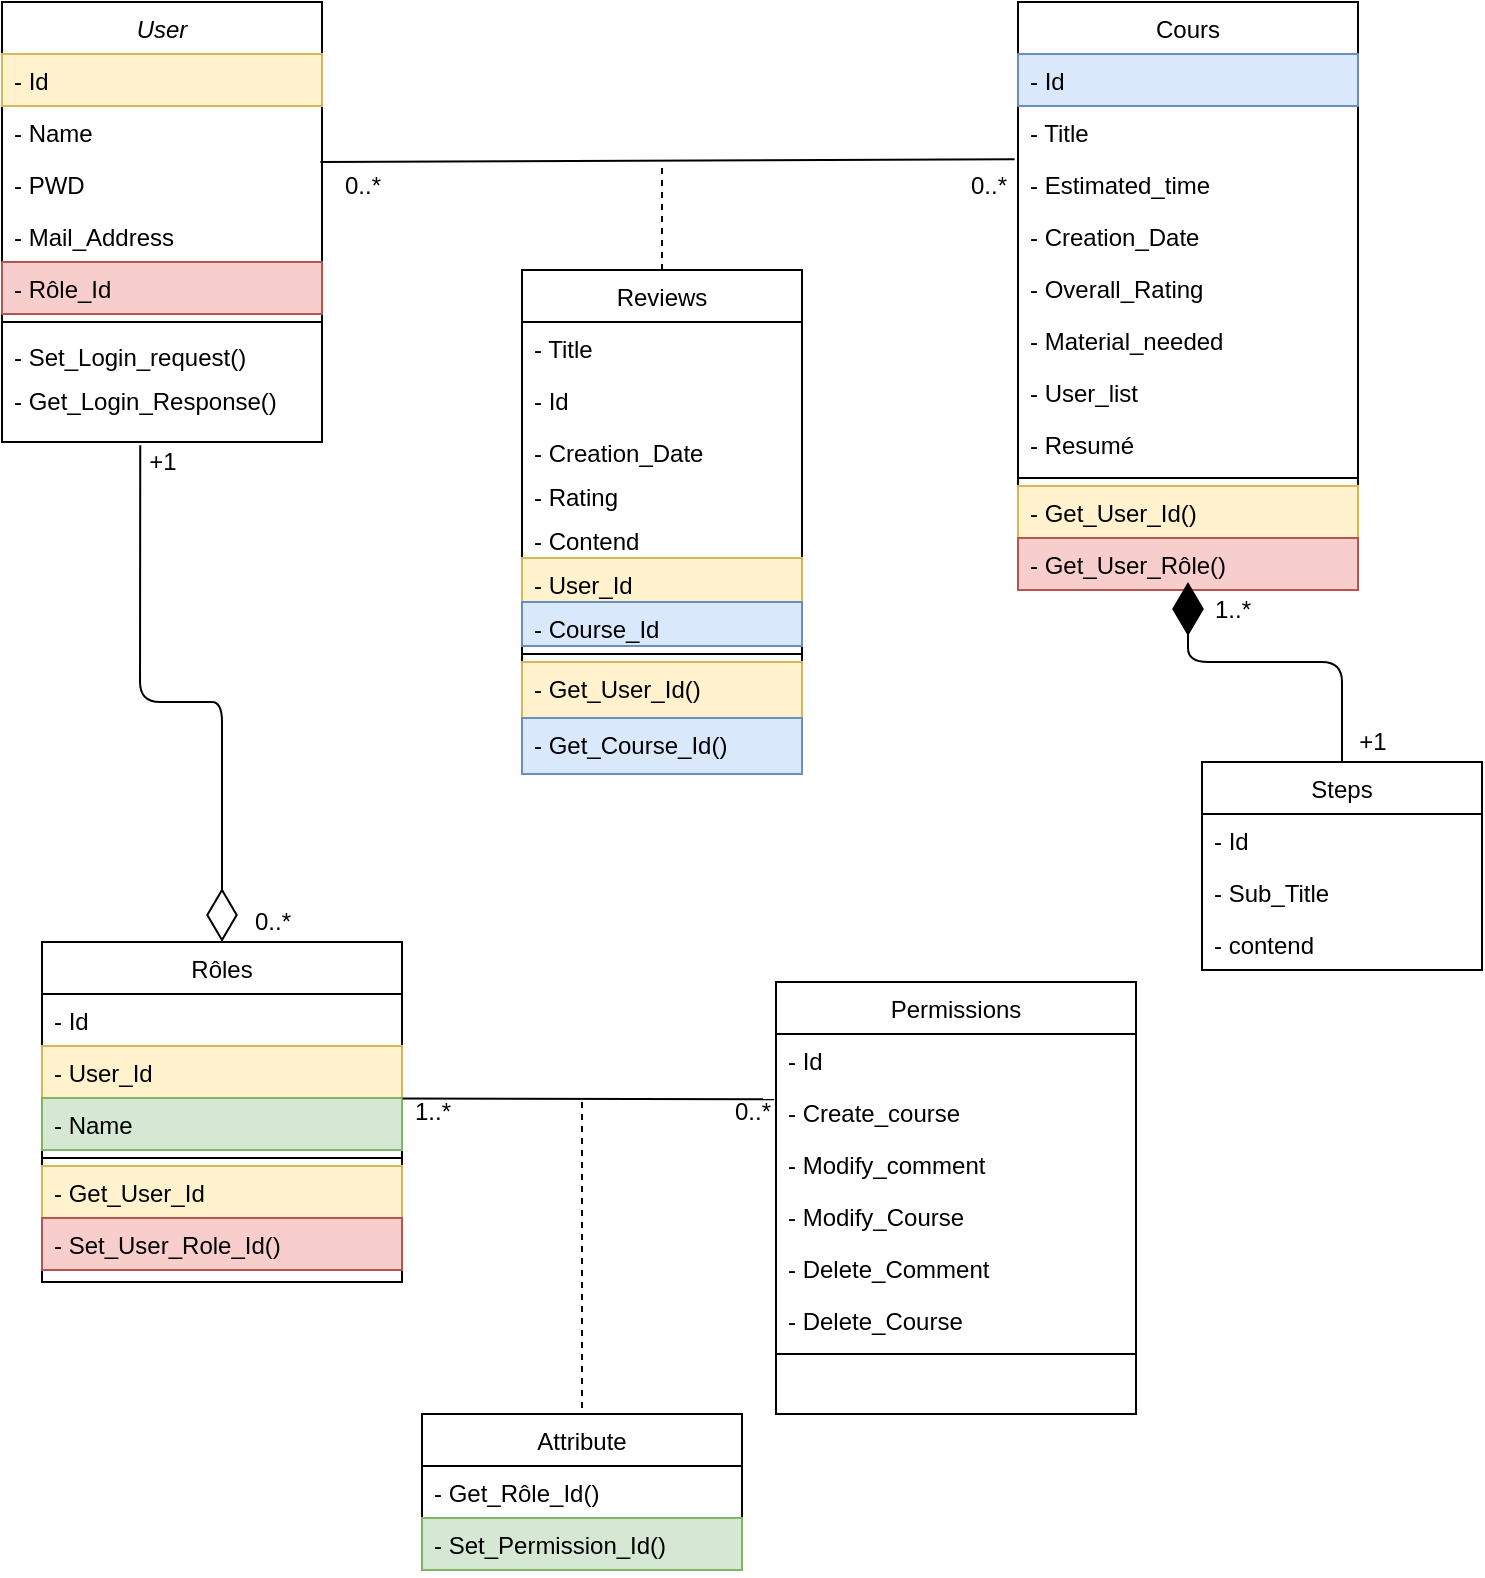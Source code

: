 <mxfile version="12.3.2" type="device" pages="1"><diagram id="C5RBs43oDa-KdzZeNtuy" name="Diagramme de Classe"><mxGraphModel dx="1362" dy="816" grid="1" gridSize="10" guides="1" tooltips="1" connect="1" arrows="1" fold="1" page="1" pageScale="1" pageWidth="827" pageHeight="1169" math="0" shadow="0"><root><mxCell id="WIyWlLk6GJQsqaUBKTNV-0"/><mxCell id="WIyWlLk6GJQsqaUBKTNV-1" parent="WIyWlLk6GJQsqaUBKTNV-0"/><mxCell id="zkfFHV4jXpPFQw0GAbJ--0" value="User" style="swimlane;fontStyle=2;align=center;verticalAlign=top;childLayout=stackLayout;horizontal=1;startSize=26;horizontalStack=0;resizeParent=1;resizeLast=0;collapsible=1;marginBottom=0;rounded=0;shadow=0;strokeWidth=1;" parent="WIyWlLk6GJQsqaUBKTNV-1" vertex="1"><mxGeometry x="60" y="120" width="160" height="220" as="geometry"><mxRectangle x="230" y="140" width="160" height="26" as="alternateBounds"/></mxGeometry></mxCell><mxCell id="Qwyz7CMrIBf7fHh7SgNk-24" value="- Id" style="text;align=left;verticalAlign=top;spacingLeft=4;spacingRight=4;overflow=hidden;rotatable=0;points=[[0,0.5],[1,0.5]];portConstraint=eastwest;rounded=0;shadow=0;html=0;fillColor=#fff2cc;strokeColor=#d6b656;" parent="zkfFHV4jXpPFQw0GAbJ--0" vertex="1"><mxGeometry y="26" width="160" height="26" as="geometry"/></mxCell><mxCell id="zkfFHV4jXpPFQw0GAbJ--1" value="- Name" style="text;align=left;verticalAlign=top;spacingLeft=4;spacingRight=4;overflow=hidden;rotatable=0;points=[[0,0.5],[1,0.5]];portConstraint=eastwest;" parent="zkfFHV4jXpPFQw0GAbJ--0" vertex="1"><mxGeometry y="52" width="160" height="26" as="geometry"/></mxCell><mxCell id="zkfFHV4jXpPFQw0GAbJ--2" value="- PWD" style="text;align=left;verticalAlign=top;spacingLeft=4;spacingRight=4;overflow=hidden;rotatable=0;points=[[0,0.5],[1,0.5]];portConstraint=eastwest;rounded=0;shadow=0;html=0;" parent="zkfFHV4jXpPFQw0GAbJ--0" vertex="1"><mxGeometry y="78" width="160" height="26" as="geometry"/></mxCell><mxCell id="zkfFHV4jXpPFQw0GAbJ--3" value="- Mail_Address" style="text;align=left;verticalAlign=top;spacingLeft=4;spacingRight=4;overflow=hidden;rotatable=0;points=[[0,0.5],[1,0.5]];portConstraint=eastwest;rounded=0;shadow=0;html=0;" parent="zkfFHV4jXpPFQw0GAbJ--0" vertex="1"><mxGeometry y="104" width="160" height="26" as="geometry"/></mxCell><mxCell id="Qwyz7CMrIBf7fHh7SgNk-62" value="- Rôle_Id" style="text;align=left;verticalAlign=top;spacingLeft=4;spacingRight=4;overflow=hidden;rotatable=0;points=[[0,0.5],[1,0.5]];portConstraint=eastwest;rounded=0;shadow=0;html=0;fillColor=#f8cecc;strokeColor=#b85450;" parent="zkfFHV4jXpPFQw0GAbJ--0" vertex="1"><mxGeometry y="130" width="160" height="26" as="geometry"/></mxCell><mxCell id="zkfFHV4jXpPFQw0GAbJ--4" value="" style="line;html=1;strokeWidth=1;align=left;verticalAlign=middle;spacingTop=-1;spacingLeft=3;spacingRight=3;rotatable=0;labelPosition=right;points=[];portConstraint=eastwest;" parent="zkfFHV4jXpPFQw0GAbJ--0" vertex="1"><mxGeometry y="156" width="160" height="8" as="geometry"/></mxCell><mxCell id="Qwyz7CMrIBf7fHh7SgNk-1" value="- Set_Login_request()" style="text;align=left;verticalAlign=top;spacingLeft=4;spacingRight=4;overflow=hidden;rotatable=0;points=[[0,0.5],[1,0.5]];portConstraint=eastwest;rounded=0;shadow=0;html=0;" parent="zkfFHV4jXpPFQw0GAbJ--0" vertex="1"><mxGeometry y="164" width="160" height="22" as="geometry"/></mxCell><mxCell id="Qwyz7CMrIBf7fHh7SgNk-25" value="- Get_Login_Response()" style="text;align=left;verticalAlign=top;spacingLeft=4;spacingRight=4;overflow=hidden;rotatable=0;points=[[0,0.5],[1,0.5]];portConstraint=eastwest;rounded=0;shadow=0;html=0;" parent="zkfFHV4jXpPFQw0GAbJ--0" vertex="1"><mxGeometry y="186" width="160" height="34" as="geometry"/></mxCell><mxCell id="6jyCWpIYQa26bsGJj5CL-12" value="Steps" style="swimlane;fontStyle=0;childLayout=stackLayout;horizontal=1;startSize=26;fillColor=none;horizontalStack=0;resizeParent=1;resizeParentMax=0;resizeLast=0;collapsible=1;marginBottom=0;" parent="WIyWlLk6GJQsqaUBKTNV-1" vertex="1"><mxGeometry x="660" y="500" width="140" height="104" as="geometry"/></mxCell><mxCell id="6jyCWpIYQa26bsGJj5CL-13" value="- Id" style="text;strokeColor=none;fillColor=none;align=left;verticalAlign=top;spacingLeft=4;spacingRight=4;overflow=hidden;rotatable=0;points=[[0,0.5],[1,0.5]];portConstraint=eastwest;" parent="6jyCWpIYQa26bsGJj5CL-12" vertex="1"><mxGeometry y="26" width="140" height="26" as="geometry"/></mxCell><mxCell id="Qwyz7CMrIBf7fHh7SgNk-20" value="- Sub_Title" style="text;strokeColor=none;fillColor=none;align=left;verticalAlign=top;spacingLeft=4;spacingRight=4;overflow=hidden;rotatable=0;points=[[0,0.5],[1,0.5]];portConstraint=eastwest;" parent="6jyCWpIYQa26bsGJj5CL-12" vertex="1"><mxGeometry y="52" width="140" height="26" as="geometry"/></mxCell><mxCell id="6jyCWpIYQa26bsGJj5CL-14" value="- contend" style="text;strokeColor=none;fillColor=none;align=left;verticalAlign=top;spacingLeft=4;spacingRight=4;overflow=hidden;rotatable=0;points=[[0,0.5],[1,0.5]];portConstraint=eastwest;" parent="6jyCWpIYQa26bsGJj5CL-12" vertex="1"><mxGeometry y="78" width="140" height="26" as="geometry"/></mxCell><mxCell id="6jyCWpIYQa26bsGJj5CL-22" value="Cours" style="swimlane;fontStyle=0;childLayout=stackLayout;horizontal=1;startSize=26;fillColor=none;horizontalStack=0;resizeParent=1;resizeParentMax=0;resizeLast=0;collapsible=1;marginBottom=0;" parent="WIyWlLk6GJQsqaUBKTNV-1" vertex="1"><mxGeometry x="568" y="120" width="170" height="294" as="geometry"/></mxCell><mxCell id="t-VVeos40E72bA8IC3u8-10" value="- Id" style="text;strokeColor=#6c8ebf;fillColor=#dae8fc;align=left;verticalAlign=top;spacingLeft=4;spacingRight=4;overflow=hidden;rotatable=0;points=[[0,0.5],[1,0.5]];portConstraint=eastwest;" parent="6jyCWpIYQa26bsGJj5CL-22" vertex="1"><mxGeometry y="26" width="170" height="26" as="geometry"/></mxCell><mxCell id="t-VVeos40E72bA8IC3u8-4" value="- Title" style="text;strokeColor=none;fillColor=none;align=left;verticalAlign=top;spacingLeft=4;spacingRight=4;overflow=hidden;rotatable=0;points=[[0,0.5],[1,0.5]];portConstraint=eastwest;" parent="6jyCWpIYQa26bsGJj5CL-22" vertex="1"><mxGeometry y="52" width="170" height="26" as="geometry"/></mxCell><mxCell id="t-VVeos40E72bA8IC3u8-5" value="- Estimated_time" style="text;strokeColor=none;fillColor=none;align=left;verticalAlign=top;spacingLeft=4;spacingRight=4;overflow=hidden;rotatable=0;points=[[0,0.5],[1,0.5]];portConstraint=eastwest;" parent="6jyCWpIYQa26bsGJj5CL-22" vertex="1"><mxGeometry y="78" width="170" height="26" as="geometry"/></mxCell><mxCell id="t-VVeos40E72bA8IC3u8-6" value="- Creation_Date" style="text;strokeColor=none;fillColor=none;align=left;verticalAlign=top;spacingLeft=4;spacingRight=4;overflow=hidden;rotatable=0;points=[[0,0.5],[1,0.5]];portConstraint=eastwest;" parent="6jyCWpIYQa26bsGJj5CL-22" vertex="1"><mxGeometry y="104" width="170" height="26" as="geometry"/></mxCell><mxCell id="t-VVeos40E72bA8IC3u8-7" value="- Overall_Rating" style="text;strokeColor=none;fillColor=none;align=left;verticalAlign=top;spacingLeft=4;spacingRight=4;overflow=hidden;rotatable=0;points=[[0,0.5],[1,0.5]];portConstraint=eastwest;" parent="6jyCWpIYQa26bsGJj5CL-22" vertex="1"><mxGeometry y="130" width="170" height="26" as="geometry"/></mxCell><mxCell id="t-VVeos40E72bA8IC3u8-11" value="- Material_needed" style="text;strokeColor=none;fillColor=none;align=left;verticalAlign=top;spacingLeft=4;spacingRight=4;overflow=hidden;rotatable=0;points=[[0,0.5],[1,0.5]];portConstraint=eastwest;" parent="6jyCWpIYQa26bsGJj5CL-22" vertex="1"><mxGeometry y="156" width="170" height="26" as="geometry"/></mxCell><mxCell id="Qwyz7CMrIBf7fHh7SgNk-102" value="- User_list" style="text;strokeColor=none;fillColor=none;align=left;verticalAlign=top;spacingLeft=4;spacingRight=4;overflow=hidden;rotatable=0;points=[[0,0.5],[1,0.5]];portConstraint=eastwest;" parent="6jyCWpIYQa26bsGJj5CL-22" vertex="1"><mxGeometry y="182" width="170" height="26" as="geometry"/></mxCell><mxCell id="Qwyz7CMrIBf7fHh7SgNk-21" value="- Resumé" style="text;strokeColor=none;fillColor=none;align=left;verticalAlign=top;spacingLeft=4;spacingRight=4;overflow=hidden;rotatable=0;points=[[0,0.5],[1,0.5]];portConstraint=eastwest;" parent="6jyCWpIYQa26bsGJj5CL-22" vertex="1"><mxGeometry y="208" width="170" height="26" as="geometry"/></mxCell><mxCell id="Qwyz7CMrIBf7fHh7SgNk-23" value="" style="line;html=1;strokeWidth=1;align=left;verticalAlign=middle;spacingTop=-1;spacingLeft=3;spacingRight=3;rotatable=0;labelPosition=right;points=[];portConstraint=eastwest;" parent="6jyCWpIYQa26bsGJj5CL-22" vertex="1"><mxGeometry y="234" width="170" height="8" as="geometry"/></mxCell><mxCell id="t-VVeos40E72bA8IC3u8-8" value="- Get_User_Id()" style="text;strokeColor=#d6b656;fillColor=#fff2cc;align=left;verticalAlign=top;spacingLeft=4;spacingRight=4;overflow=hidden;rotatable=0;points=[[0,0.5],[1,0.5]];portConstraint=eastwest;" parent="6jyCWpIYQa26bsGJj5CL-22" vertex="1"><mxGeometry y="242" width="170" height="26" as="geometry"/></mxCell><mxCell id="Qwyz7CMrIBf7fHh7SgNk-57" value="- Get_User_Rôle()" style="text;strokeColor=#b85450;fillColor=#f8cecc;align=left;verticalAlign=top;spacingLeft=4;spacingRight=4;overflow=hidden;rotatable=0;points=[[0,0.5],[1,0.5]];portConstraint=eastwest;" parent="6jyCWpIYQa26bsGJj5CL-22" vertex="1"><mxGeometry y="268" width="170" height="26" as="geometry"/></mxCell><mxCell id="Qwyz7CMrIBf7fHh7SgNk-14" value="Reviews" style="swimlane;fontStyle=0;childLayout=stackLayout;horizontal=1;startSize=26;fillColor=none;horizontalStack=0;resizeParent=1;resizeParentMax=0;resizeLast=0;collapsible=1;marginBottom=0;" parent="WIyWlLk6GJQsqaUBKTNV-1" vertex="1"><mxGeometry x="320" y="254" width="140" height="252" as="geometry"/></mxCell><mxCell id="Qwyz7CMrIBf7fHh7SgNk-16" value="- Title" style="text;strokeColor=none;fillColor=none;align=left;verticalAlign=top;spacingLeft=4;spacingRight=4;overflow=hidden;rotatable=0;points=[[0,0.5],[1,0.5]];portConstraint=eastwest;" parent="Qwyz7CMrIBf7fHh7SgNk-14" vertex="1"><mxGeometry y="26" width="140" height="26" as="geometry"/></mxCell><mxCell id="Qwyz7CMrIBf7fHh7SgNk-15" value="- Id" style="text;strokeColor=none;fillColor=none;align=left;verticalAlign=top;spacingLeft=4;spacingRight=4;overflow=hidden;rotatable=0;points=[[0,0.5],[1,0.5]];portConstraint=eastwest;" parent="Qwyz7CMrIBf7fHh7SgNk-14" vertex="1"><mxGeometry y="52" width="140" height="26" as="geometry"/></mxCell><mxCell id="Qwyz7CMrIBf7fHh7SgNk-19" value="- Creation_Date" style="text;strokeColor=none;fillColor=none;align=left;verticalAlign=top;spacingLeft=4;spacingRight=4;overflow=hidden;rotatable=0;points=[[0,0.5],[1,0.5]];portConstraint=eastwest;" parent="Qwyz7CMrIBf7fHh7SgNk-14" vertex="1"><mxGeometry y="78" width="140" height="22" as="geometry"/></mxCell><mxCell id="Qwyz7CMrIBf7fHh7SgNk-17" value="- Rating" style="text;strokeColor=none;fillColor=none;align=left;verticalAlign=top;spacingLeft=4;spacingRight=4;overflow=hidden;rotatable=0;points=[[0,0.5],[1,0.5]];portConstraint=eastwest;" parent="Qwyz7CMrIBf7fHh7SgNk-14" vertex="1"><mxGeometry y="100" width="140" height="22" as="geometry"/></mxCell><mxCell id="Qwyz7CMrIBf7fHh7SgNk-60" value="- Contend" style="text;strokeColor=none;fillColor=none;align=left;verticalAlign=top;spacingLeft=4;spacingRight=4;overflow=hidden;rotatable=0;points=[[0,0.5],[1,0.5]];portConstraint=eastwest;" parent="Qwyz7CMrIBf7fHh7SgNk-14" vertex="1"><mxGeometry y="122" width="140" height="22" as="geometry"/></mxCell><mxCell id="Qwyz7CMrIBf7fHh7SgNk-61" value="- User_Id" style="text;strokeColor=#d6b656;fillColor=#fff2cc;align=left;verticalAlign=top;spacingLeft=4;spacingRight=4;overflow=hidden;rotatable=0;points=[[0,0.5],[1,0.5]];portConstraint=eastwest;" parent="Qwyz7CMrIBf7fHh7SgNk-14" vertex="1"><mxGeometry y="144" width="140" height="22" as="geometry"/></mxCell><mxCell id="Qwyz7CMrIBf7fHh7SgNk-55" value="- Course_Id" style="text;strokeColor=#6c8ebf;fillColor=#dae8fc;align=left;verticalAlign=top;spacingLeft=4;spacingRight=4;overflow=hidden;rotatable=0;points=[[0,0.5],[1,0.5]];portConstraint=eastwest;" parent="Qwyz7CMrIBf7fHh7SgNk-14" vertex="1"><mxGeometry y="166" width="140" height="22" as="geometry"/></mxCell><mxCell id="Qwyz7CMrIBf7fHh7SgNk-56" value="" style="line;html=1;strokeWidth=1;align=left;verticalAlign=middle;spacingTop=-1;spacingLeft=3;spacingRight=3;rotatable=0;labelPosition=right;points=[];portConstraint=eastwest;" parent="Qwyz7CMrIBf7fHh7SgNk-14" vertex="1"><mxGeometry y="188" width="140" height="8" as="geometry"/></mxCell><mxCell id="Qwyz7CMrIBf7fHh7SgNk-59" value="- Get_User_Id()" style="text;strokeColor=#d6b656;fillColor=#fff2cc;align=left;verticalAlign=top;spacingLeft=4;spacingRight=4;overflow=hidden;rotatable=0;points=[[0,0.5],[1,0.5]];portConstraint=eastwest;" parent="Qwyz7CMrIBf7fHh7SgNk-14" vertex="1"><mxGeometry y="196" width="140" height="28" as="geometry"/></mxCell><mxCell id="Qwyz7CMrIBf7fHh7SgNk-18" value="- Get_Course_Id()" style="text;strokeColor=#6c8ebf;fillColor=#dae8fc;align=left;verticalAlign=top;spacingLeft=4;spacingRight=4;overflow=hidden;rotatable=0;points=[[0,0.5],[1,0.5]];portConstraint=eastwest;" parent="Qwyz7CMrIBf7fHh7SgNk-14" vertex="1"><mxGeometry y="224" width="140" height="28" as="geometry"/></mxCell><mxCell id="Qwyz7CMrIBf7fHh7SgNk-26" value="" style="endArrow=none;html=1;exitX=0.995;exitY=0.077;exitDx=0;exitDy=0;exitPerimeter=0;entryX=-0.01;entryY=0.024;entryDx=0;entryDy=0;entryPerimeter=0;" parent="WIyWlLk6GJQsqaUBKTNV-1" source="zkfFHV4jXpPFQw0GAbJ--2" target="t-VVeos40E72bA8IC3u8-5" edge="1"><mxGeometry width="50" height="50" relative="1" as="geometry"><mxPoint x="440" y="240" as="sourcePoint"/><mxPoint x="570" y="198" as="targetPoint"/></mxGeometry></mxCell><mxCell id="Qwyz7CMrIBf7fHh7SgNk-34" value="0..*" style="text;html=1;align=center;verticalAlign=middle;resizable=0;points=[];;autosize=1;" parent="WIyWlLk6GJQsqaUBKTNV-1" vertex="1"><mxGeometry x="225" y="202" width="30" height="20" as="geometry"/></mxCell><mxCell id="Qwyz7CMrIBf7fHh7SgNk-35" value="0..*" style="text;html=1;align=center;verticalAlign=middle;resizable=0;points=[];;autosize=1;" parent="WIyWlLk6GJQsqaUBKTNV-1" vertex="1"><mxGeometry x="538" y="202" width="30" height="20" as="geometry"/></mxCell><mxCell id="Qwyz7CMrIBf7fHh7SgNk-37" value="" style="endArrow=diamondThin;endFill=1;endSize=24;html=1;exitX=0.5;exitY=0;exitDx=0;exitDy=0;entryX=0.5;entryY=0.846;entryDx=0;entryDy=0;entryPerimeter=0;" parent="WIyWlLk6GJQsqaUBKTNV-1" source="6jyCWpIYQa26bsGJj5CL-12" target="Qwyz7CMrIBf7fHh7SgNk-57" edge="1"><mxGeometry width="160" relative="1" as="geometry"><mxPoint x="390" y="400" as="sourcePoint"/><mxPoint x="653" y="420" as="targetPoint"/><Array as="points"><mxPoint x="730" y="450"/><mxPoint x="653" y="450"/></Array></mxGeometry></mxCell><mxCell id="Qwyz7CMrIBf7fHh7SgNk-38" value="+1" style="text;html=1;align=center;verticalAlign=middle;resizable=0;points=[];;autosize=1;" parent="WIyWlLk6GJQsqaUBKTNV-1" vertex="1"><mxGeometry x="730" y="480" width="30" height="20" as="geometry"/></mxCell><mxCell id="Qwyz7CMrIBf7fHh7SgNk-39" value="1..*" style="text;html=1;align=center;verticalAlign=middle;resizable=0;points=[];;autosize=1;" parent="WIyWlLk6GJQsqaUBKTNV-1" vertex="1"><mxGeometry x="660" y="414" width="30" height="20" as="geometry"/></mxCell><mxCell id="Qwyz7CMrIBf7fHh7SgNk-58" value="" style="endArrow=none;dashed=1;html=1;exitX=0.5;exitY=0;exitDx=0;exitDy=0;" parent="WIyWlLk6GJQsqaUBKTNV-1" source="Qwyz7CMrIBf7fHh7SgNk-14" edge="1"><mxGeometry width="50" height="50" relative="1" as="geometry"><mxPoint x="370" y="280" as="sourcePoint"/><mxPoint x="390" y="200" as="targetPoint"/></mxGeometry></mxCell><mxCell id="Qwyz7CMrIBf7fHh7SgNk-63" value="Rôles" style="swimlane;fontStyle=0;align=center;verticalAlign=top;childLayout=stackLayout;horizontal=1;startSize=26;horizontalStack=0;resizeParent=1;resizeLast=0;collapsible=1;marginBottom=0;rounded=0;shadow=0;strokeWidth=1;" parent="WIyWlLk6GJQsqaUBKTNV-1" vertex="1"><mxGeometry x="80" y="590" width="180" height="170" as="geometry"><mxRectangle x="130" y="380" width="160" height="26" as="alternateBounds"/></mxGeometry></mxCell><mxCell id="Qwyz7CMrIBf7fHh7SgNk-64" value="- Id" style="text;align=left;verticalAlign=top;spacingLeft=4;spacingRight=4;overflow=hidden;rotatable=0;points=[[0,0.5],[1,0.5]];portConstraint=eastwest;rounded=0;shadow=0;html=0;" parent="Qwyz7CMrIBf7fHh7SgNk-63" vertex="1"><mxGeometry y="26" width="180" height="26" as="geometry"/></mxCell><mxCell id="Qwyz7CMrIBf7fHh7SgNk-66" value="- User_Id" style="text;align=left;verticalAlign=top;spacingLeft=4;spacingRight=4;overflow=hidden;rotatable=0;points=[[0,0.5],[1,0.5]];portConstraint=eastwest;rounded=0;shadow=0;html=0;fillColor=#fff2cc;strokeColor=#d6b656;" parent="Qwyz7CMrIBf7fHh7SgNk-63" vertex="1"><mxGeometry y="52" width="180" height="26" as="geometry"/></mxCell><mxCell id="Qwyz7CMrIBf7fHh7SgNk-70" value="- Name" style="text;align=left;verticalAlign=top;spacingLeft=4;spacingRight=4;overflow=hidden;rotatable=0;points=[[0,0.5],[1,0.5]];portConstraint=eastwest;rounded=0;shadow=0;html=0;fillColor=#d5e8d4;strokeColor=#82b366;" parent="Qwyz7CMrIBf7fHh7SgNk-63" vertex="1"><mxGeometry y="78" width="180" height="26" as="geometry"/></mxCell><mxCell id="Qwyz7CMrIBf7fHh7SgNk-76" value="" style="line;html=1;strokeWidth=1;align=left;verticalAlign=middle;spacingTop=-1;spacingLeft=3;spacingRight=3;rotatable=0;labelPosition=right;points=[];portConstraint=eastwest;" parent="Qwyz7CMrIBf7fHh7SgNk-63" vertex="1"><mxGeometry y="104" width="180" height="8" as="geometry"/></mxCell><mxCell id="Qwyz7CMrIBf7fHh7SgNk-71" value="- Get_User_Id" style="text;align=left;verticalAlign=top;spacingLeft=4;spacingRight=4;overflow=hidden;rotatable=0;points=[[0,0.5],[1,0.5]];portConstraint=eastwest;rounded=0;shadow=0;html=0;fillColor=#fff2cc;strokeColor=#d6b656;" parent="Qwyz7CMrIBf7fHh7SgNk-63" vertex="1"><mxGeometry y="112" width="180" height="26" as="geometry"/></mxCell><mxCell id="Qwyz7CMrIBf7fHh7SgNk-77" value="- Set_User_Role_Id()" style="text;align=left;verticalAlign=top;spacingLeft=4;spacingRight=4;overflow=hidden;rotatable=0;points=[[0,0.5],[1,0.5]];portConstraint=eastwest;rounded=0;shadow=0;html=0;fillColor=#f8cecc;strokeColor=#b85450;" parent="Qwyz7CMrIBf7fHh7SgNk-63" vertex="1"><mxGeometry y="138" width="180" height="26" as="geometry"/></mxCell><mxCell id="Qwyz7CMrIBf7fHh7SgNk-72" value="" style="endArrow=diamondThin;endFill=0;endSize=24;html=1;exitX=0.432;exitY=1.049;exitDx=0;exitDy=0;entryX=0.5;entryY=0;entryDx=0;entryDy=0;exitPerimeter=0;" parent="WIyWlLk6GJQsqaUBKTNV-1" source="Qwyz7CMrIBf7fHh7SgNk-25" target="Qwyz7CMrIBf7fHh7SgNk-63" edge="1"><mxGeometry width="160" relative="1" as="geometry"><mxPoint x="230" y="540" as="sourcePoint"/><mxPoint x="390" y="540" as="targetPoint"/><Array as="points"><mxPoint x="129" y="470"/><mxPoint x="150" y="470"/><mxPoint x="170" y="470"/></Array></mxGeometry></mxCell><mxCell id="Qwyz7CMrIBf7fHh7SgNk-74" value="0..*" style="text;html=1;align=center;verticalAlign=middle;resizable=0;points=[];;autosize=1;" parent="WIyWlLk6GJQsqaUBKTNV-1" vertex="1"><mxGeometry x="180" y="570" width="30" height="20" as="geometry"/></mxCell><mxCell id="Qwyz7CMrIBf7fHh7SgNk-75" value="+1" style="text;html=1;align=center;verticalAlign=middle;resizable=0;points=[];;autosize=1;" parent="WIyWlLk6GJQsqaUBKTNV-1" vertex="1"><mxGeometry x="125" y="340" width="30" height="20" as="geometry"/></mxCell><mxCell id="Qwyz7CMrIBf7fHh7SgNk-82" value="Permissions" style="swimlane;fontStyle=0;align=center;verticalAlign=top;childLayout=stackLayout;horizontal=1;startSize=26;horizontalStack=0;resizeParent=1;resizeLast=0;collapsible=1;marginBottom=0;rounded=0;shadow=0;strokeWidth=1;" parent="WIyWlLk6GJQsqaUBKTNV-1" vertex="1"><mxGeometry x="447" y="610" width="180" height="216" as="geometry"><mxRectangle x="130" y="380" width="160" height="26" as="alternateBounds"/></mxGeometry></mxCell><mxCell id="Qwyz7CMrIBf7fHh7SgNk-83" value="- Id" style="text;align=left;verticalAlign=top;spacingLeft=4;spacingRight=4;overflow=hidden;rotatable=0;points=[[0,0.5],[1,0.5]];portConstraint=eastwest;rounded=0;shadow=0;html=0;" parent="Qwyz7CMrIBf7fHh7SgNk-82" vertex="1"><mxGeometry y="26" width="180" height="26" as="geometry"/></mxCell><mxCell id="Qwyz7CMrIBf7fHh7SgNk-85" value="- Create_course" style="text;align=left;verticalAlign=top;spacingLeft=4;spacingRight=4;overflow=hidden;rotatable=0;points=[[0,0.5],[1,0.5]];portConstraint=eastwest;rounded=0;shadow=0;html=0;" parent="Qwyz7CMrIBf7fHh7SgNk-82" vertex="1"><mxGeometry y="52" width="180" height="26" as="geometry"/></mxCell><mxCell id="Qwyz7CMrIBf7fHh7SgNk-86" value="- Modify_comment" style="text;align=left;verticalAlign=top;spacingLeft=4;spacingRight=4;overflow=hidden;rotatable=0;points=[[0,0.5],[1,0.5]];portConstraint=eastwest;rounded=0;shadow=0;html=0;" parent="Qwyz7CMrIBf7fHh7SgNk-82" vertex="1"><mxGeometry y="78" width="180" height="26" as="geometry"/></mxCell><mxCell id="Qwyz7CMrIBf7fHh7SgNk-87" value="- Modify_Course" style="text;align=left;verticalAlign=top;spacingLeft=4;spacingRight=4;overflow=hidden;rotatable=0;points=[[0,0.5],[1,0.5]];portConstraint=eastwest;rounded=0;shadow=0;html=0;" parent="Qwyz7CMrIBf7fHh7SgNk-82" vertex="1"><mxGeometry y="104" width="180" height="26" as="geometry"/></mxCell><mxCell id="Qwyz7CMrIBf7fHh7SgNk-88" value="- Delete_Comment" style="text;align=left;verticalAlign=top;spacingLeft=4;spacingRight=4;overflow=hidden;rotatable=0;points=[[0,0.5],[1,0.5]];portConstraint=eastwest;rounded=0;shadow=0;html=0;" parent="Qwyz7CMrIBf7fHh7SgNk-82" vertex="1"><mxGeometry y="130" width="180" height="26" as="geometry"/></mxCell><mxCell id="Qwyz7CMrIBf7fHh7SgNk-89" value="- Delete_Course" style="text;align=left;verticalAlign=top;spacingLeft=4;spacingRight=4;overflow=hidden;rotatable=0;points=[[0,0.5],[1,0.5]];portConstraint=eastwest;rounded=0;shadow=0;html=0;" parent="Qwyz7CMrIBf7fHh7SgNk-82" vertex="1"><mxGeometry y="156" width="180" height="26" as="geometry"/></mxCell><mxCell id="Qwyz7CMrIBf7fHh7SgNk-96" value="" style="line;html=1;strokeWidth=1;align=left;verticalAlign=middle;spacingTop=-1;spacingLeft=3;spacingRight=3;rotatable=0;labelPosition=right;points=[];portConstraint=eastwest;" parent="Qwyz7CMrIBf7fHh7SgNk-82" vertex="1"><mxGeometry y="182" width="180" height="8" as="geometry"/></mxCell><mxCell id="Qwyz7CMrIBf7fHh7SgNk-91" value="" style="endArrow=none;html=1;entryX=-0.005;entryY=0.255;entryDx=0;entryDy=0;entryPerimeter=0;exitX=0.012;exitY=0.162;exitDx=0;exitDy=0;exitPerimeter=0;" parent="WIyWlLk6GJQsqaUBKTNV-1" source="Qwyz7CMrIBf7fHh7SgNk-92" target="Qwyz7CMrIBf7fHh7SgNk-85" edge="1"><mxGeometry width="50" height="50" relative="1" as="geometry"><mxPoint x="410" y="669" as="sourcePoint"/><mxPoint x="576.3" y="208.624" as="targetPoint"/></mxGeometry></mxCell><mxCell id="Qwyz7CMrIBf7fHh7SgNk-92" value="1..*" style="text;html=1;align=center;verticalAlign=middle;resizable=0;points=[];;autosize=1;" parent="WIyWlLk6GJQsqaUBKTNV-1" vertex="1"><mxGeometry x="260" y="665" width="30" height="20" as="geometry"/></mxCell><mxCell id="Qwyz7CMrIBf7fHh7SgNk-93" value="0..*" style="text;html=1;align=center;verticalAlign=middle;resizable=0;points=[];;autosize=1;" parent="WIyWlLk6GJQsqaUBKTNV-1" vertex="1"><mxGeometry x="420" y="665" width="30" height="20" as="geometry"/></mxCell><mxCell id="Qwyz7CMrIBf7fHh7SgNk-97" value="Attribute" style="swimlane;fontStyle=0;childLayout=stackLayout;horizontal=1;startSize=26;fillColor=none;horizontalStack=0;resizeParent=1;resizeParentMax=0;resizeLast=0;collapsible=1;marginBottom=0;" parent="WIyWlLk6GJQsqaUBKTNV-1" vertex="1"><mxGeometry x="270" y="826" width="160" height="78" as="geometry"/></mxCell><mxCell id="Qwyz7CMrIBf7fHh7SgNk-99" value="- Get_Rôle_Id()" style="text;strokeColor=none;fillColor=none;align=left;verticalAlign=top;spacingLeft=4;spacingRight=4;overflow=hidden;rotatable=0;points=[[0,0.5],[1,0.5]];portConstraint=eastwest;" parent="Qwyz7CMrIBf7fHh7SgNk-97" vertex="1"><mxGeometry y="26" width="160" height="26" as="geometry"/></mxCell><mxCell id="Qwyz7CMrIBf7fHh7SgNk-90" value="- Set_Permission_Id()" style="text;align=left;verticalAlign=top;spacingLeft=4;spacingRight=4;overflow=hidden;rotatable=0;points=[[0,0.5],[1,0.5]];portConstraint=eastwest;rounded=0;shadow=0;html=0;fillColor=#d5e8d4;strokeColor=#82b366;" parent="Qwyz7CMrIBf7fHh7SgNk-97" vertex="1"><mxGeometry y="52" width="160" height="26" as="geometry"/></mxCell><mxCell id="Qwyz7CMrIBf7fHh7SgNk-101" value="" style="endArrow=none;dashed=1;html=1;entryX=0.5;entryY=0;entryDx=0;entryDy=0;" parent="WIyWlLk6GJQsqaUBKTNV-1" target="Qwyz7CMrIBf7fHh7SgNk-97" edge="1"><mxGeometry width="50" height="50" relative="1" as="geometry"><mxPoint x="350" y="670" as="sourcePoint"/><mxPoint x="400" y="210" as="targetPoint"/></mxGeometry></mxCell></root></mxGraphModel></diagram></mxfile>